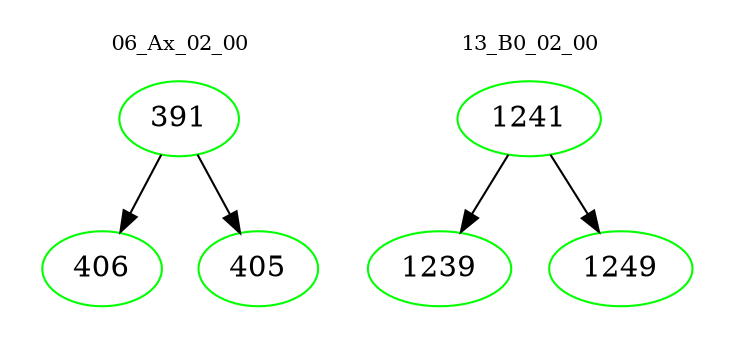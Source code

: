 digraph{
subgraph cluster_0 {
color = white
label = "06_Ax_02_00";
fontsize=10;
T0_391 [label="391", color="green"]
T0_391 -> T0_406 [color="black"]
T0_406 [label="406", color="green"]
T0_391 -> T0_405 [color="black"]
T0_405 [label="405", color="green"]
}
subgraph cluster_1 {
color = white
label = "13_B0_02_00";
fontsize=10;
T1_1241 [label="1241", color="green"]
T1_1241 -> T1_1239 [color="black"]
T1_1239 [label="1239", color="green"]
T1_1241 -> T1_1249 [color="black"]
T1_1249 [label="1249", color="green"]
}
}
